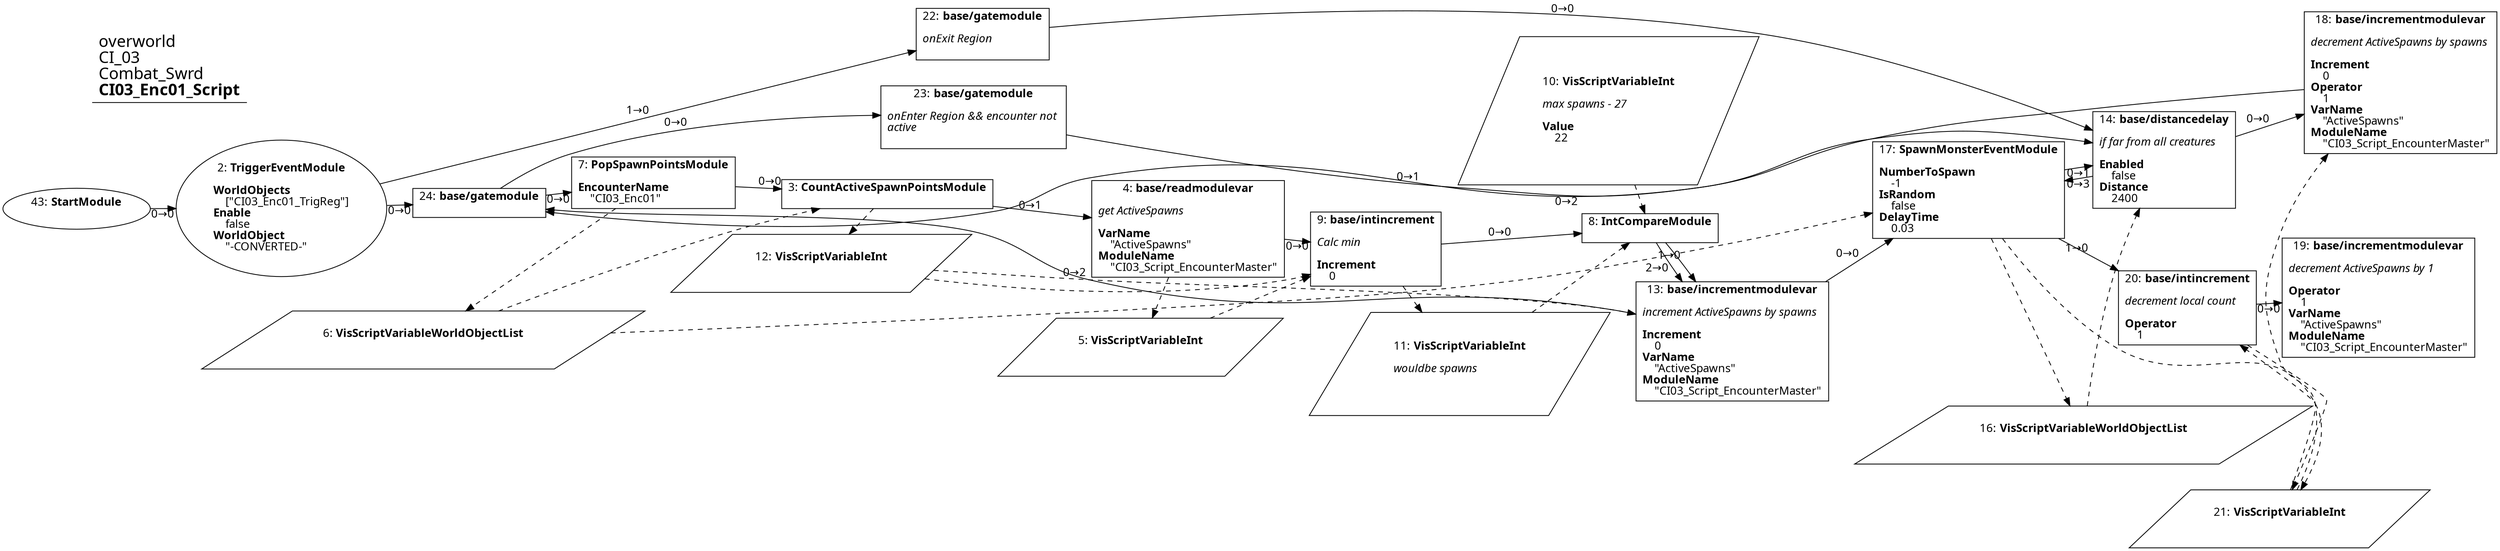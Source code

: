 digraph {
    layout = fdp;
    overlap = prism;
    sep = "+16";
    splines = spline;

    node [ shape = box ];

    graph [ fontname = "Segoe UI" ];
    node [ fontname = "Segoe UI" ];
    edge [ fontname = "Segoe UI" ];

    2 [ label = <2: <b>TriggerEventModule</b><br/><br/><b>WorldObjects</b><br align="left"/>    [&quot;CI03_Enc01_TrigReg&quot;]<br align="left"/><b>Enable</b><br align="left"/>    false<br align="left"/><b>WorldObject</b><br align="left"/>    &quot;-CONVERTED-&quot;<br align="left"/>> ];
    2 [ shape = oval ]
    2 [ pos = "0.365,-0.44500002!" ];
    2 -> 24 [ label = "0→0" ];
    2 -> 22 [ label = "1→0" ];

    3 [ label = <3: <b>CountActiveSpawnPointsModule</b><br/><br/>> ];
    3 [ pos = "1.0380001,-0.44200003!" ];
    3 -> 4 [ label = "0→1" ];
    6 -> 3 [ style = dashed ];
    3 -> 12 [ style = dashed ];

    4 [ label = <4: <b>base/readmodulevar</b><br/><br/><i>get ActiveSpawns<br align="left"/></i><br align="left"/><b>VarName</b><br align="left"/>    &quot;ActiveSpawns&quot;<br align="left"/><b>ModuleName</b><br align="left"/>    &quot;CI03_Script_EncounterMaster&quot;<br align="left"/>> ];
    4 [ pos = "1.3110001,-0.44200003!" ];
    4 -> 9 [ label = "0→0" ];
    4 -> 5 [ style = dashed ];

    5 [ label = <5: <b>VisScriptVariableInt</b><br/><br/>> ];
    5 [ shape = parallelogram ]
    5 [ pos = "1.312,-0.572!" ];

    6 [ label = <6: <b>VisScriptVariableWorldObjectList</b><br/><br/>> ];
    6 [ shape = parallelogram ]
    6 [ pos = "0.809,-0.57100004!" ];

    7 [ label = <7: <b>PopSpawnPointsModule</b><br/><br/><b>EncounterName</b><br align="left"/>    &quot;CI03_Enc01&quot;<br align="left"/>> ];
    7 [ pos = "0.808,-0.44200003!" ];
    7 -> 3 [ label = "0→0" ];
    7 -> 6 [ style = dashed ];

    8 [ label = <8: <b>IntCompareModule</b><br/><br/>> ];
    8 [ pos = "1.7650001,-0.441!" ];
    8 -> 13 [ label = "1→0" ];
    8 -> 13 [ label = "2→0" ];
    10 -> 8 [ style = dashed ];
    11 -> 8 [ style = dashed ];

    9 [ label = <9: <b>base/intincrement</b><br/><br/><i>Calc min<br align="left"/></i><br align="left"/><b>Increment</b><br align="left"/>    0<br align="left"/>> ];
    9 [ pos = "1.557,-0.44000003!" ];
    9 -> 8 [ label = "0→0" ];
    9 -> 11 [ style = dashed ];
    12 -> 9 [ style = dashed ];
    5 -> 9 [ style = dashed ];

    10 [ label = <10: <b>VisScriptVariableInt</b><br/><br/><i>max spawns - 27<br align="left"/></i><br align="left"/><b>Value</b><br align="left"/>    22<br align="left"/>> ];
    10 [ shape = parallelogram ]
    10 [ pos = "1.7590001,-0.38300002!" ];

    11 [ label = <11: <b>VisScriptVariableInt</b><br/><br/><i>wouldbe spawns<br align="left"/></i><br align="left"/>> ];
    11 [ shape = parallelogram ]
    11 [ pos = "1.559,-0.586!" ];

    12 [ label = <12: <b>VisScriptVariableInt</b><br/><br/>> ];
    12 [ shape = parallelogram ]
    12 [ pos = "1.049,-0.545!" ];

    13 [ label = <13: <b>base/incrementmodulevar</b><br/><br/><i>increment ActiveSpawns by spawns<br align="left"/></i><br align="left"/><b>Increment</b><br align="left"/>    0<br align="left"/><b>VarName</b><br align="left"/>    &quot;ActiveSpawns&quot;<br align="left"/><b>ModuleName</b><br align="left"/>    &quot;CI03_Script_EncounterMaster&quot;<br align="left"/>> ];
    13 [ pos = "1.9440001,-0.63100004!" ];
    13 -> 17 [ label = "0→0" ];
    13 -> 24 [ label = "0→2" ];
    12 -> 13 [ style = dashed ];

    14 [ label = <14: <b>base/distancedelay</b><br/><br/><i>if far from all creatures<br align="left"/></i><br align="left"/><b>Enabled</b><br align="left"/>    false<br align="left"/><b>Distance</b><br align="left"/>    2400<br align="left"/>> ];
    14 [ pos = "2.483,-0.43400002!" ];
    14 -> 18 [ label = "0→0" ];
    14 -> 17 [ label = "0→3" ];
    16 -> 14 [ style = dashed ];

    16 [ label = <16: <b>VisScriptVariableWorldObjectList</b><br/><br/>> ];
    16 [ shape = parallelogram ]
    16 [ pos = "2.2080002,-0.72!" ];

    17 [ label = <17: <b>SpawnMonsterEventModule</b><br/><br/><b>NumberToSpawn</b><br align="left"/>    -1<br align="left"/><b>IsRandom</b><br align="left"/>    false<br align="left"/><b>DelayTime</b><br align="left"/>    0.03<br align="left"/>> ];
    17 [ pos = "2.206,-0.439!" ];
    17 -> 14 [ label = "0→1" ];
    17 -> 20 [ label = "1→0" ];
    17 -> 16 [ style = dashed ];
    17 -> 21 [ style = dashed ];
    6 -> 17 [ style = dashed ];

    18 [ label = <18: <b>base/incrementmodulevar</b><br/><br/><i>decrement ActiveSpawns by spawns<br align="left"/></i><br align="left"/><b>Increment</b><br align="left"/>    0<br align="left"/><b>Operator</b><br align="left"/>    1<br align="left"/><b>VarName</b><br align="left"/>    &quot;ActiveSpawns&quot;<br align="left"/><b>ModuleName</b><br align="left"/>    &quot;CI03_Script_EncounterMaster&quot;<br align="left"/>> ];
    18 [ pos = "2.9060001,-0.25800002!" ];
    18 -> 24 [ label = "0→1" ];
    21 -> 18 [ style = dashed ];

    19 [ label = <19: <b>base/incrementmodulevar</b><br/><br/><i>decrement ActiveSpawns by 1<br align="left"/></i><br align="left"/><b>Operator</b><br align="left"/>    1<br align="left"/><b>VarName</b><br align="left"/>    &quot;ActiveSpawns&quot;<br align="left"/><b>ModuleName</b><br align="left"/>    &quot;CI03_Script_EncounterMaster&quot;<br align="left"/>> ];
    19 [ pos = "2.713,-0.665!" ];

    20 [ label = <20: <b>base/intincrement</b><br/><br/><i>decrement local count<br align="left"/></i><br align="left"/><b>Operator</b><br align="left"/>    1<br align="left"/>> ];
    20 [ pos = "2.4950001,-0.666!" ];
    20 -> 19 [ label = "0→0" ];
    21 -> 20 [ style = dashed ];
    20 -> 21 [ style = dashed ];

    21 [ label = <21: <b>VisScriptVariableInt</b><br/><br/>> ];
    21 [ shape = parallelogram ]
    21 [ pos = "2.4180002,-0.814!" ];

    22 [ label = <22: <b>base/gatemodule</b><br/><br/><i>onExit Region<br align="left"/></i><br align="left"/>> ];
    22 [ pos = "0.83400005,-0.010000001!" ];
    22 -> 14 [ label = "0→0" ];

    23 [ label = <23: <b>base/gatemodule</b><br/><br/><i>onEnter Region &amp;&amp; encounter not <br align="left"/>active<br align="left"/></i><br align="left"/>> ];
    23 [ pos = "0.83100003,-0.171!" ];
    23 -> 14 [ label = "0→2" ];

    24 [ label = <24: <b>base/gatemodule</b><br/><br/>> ];
    24 [ pos = "0.606,-0.44300002!" ];
    24 -> 23 [ label = "0→0" ];
    24 -> 7 [ label = "0→0" ];

    43 [ label = <43: <b>StartModule</b><br/><br/>> ];
    43 [ shape = oval ]
    43 [ pos = "0.18400002,-0.44500002!" ];
    43 -> 2 [ label = "0→0" ];

    title [ pos = "0.18300001,-0.009000001!" ];
    title [ shape = underline ];
    title [ label = <<font point-size="20">overworld<br align="left"/>CI_03<br align="left"/>Combat_Swrd<br align="left"/><b>CI03_Enc01_Script</b><br align="left"/></font>> ];
}
